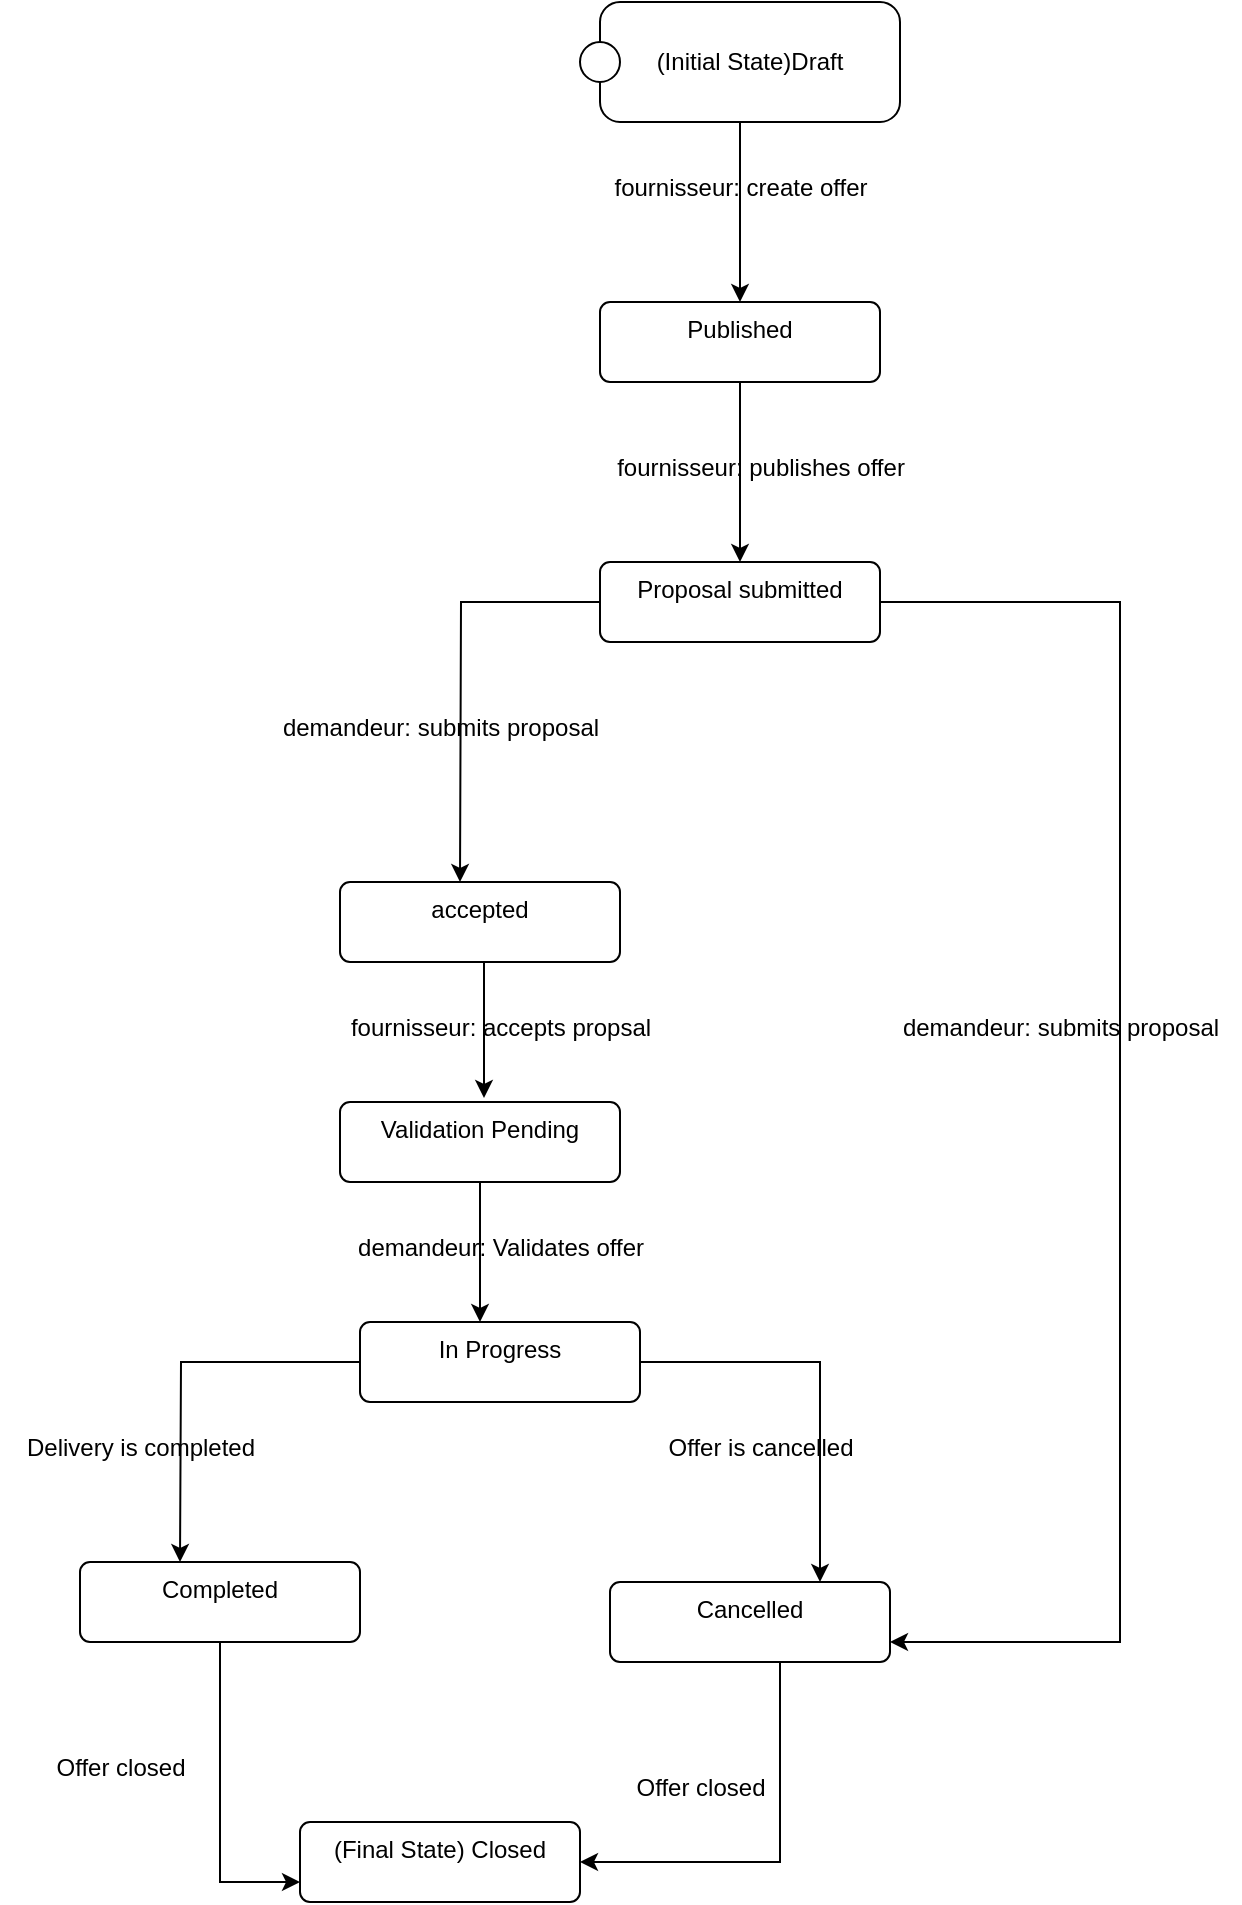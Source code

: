 <mxfile version="24.7.7">
  <diagram name="Page-1" id="YR7d85IQbNTgWjL0GW4P">
    <mxGraphModel dx="1845" dy="429" grid="1" gridSize="10" guides="1" tooltips="1" connect="1" arrows="1" fold="1" page="1" pageScale="1" pageWidth="827" pageHeight="1169" math="0" shadow="0">
      <root>
        <mxCell id="0" />
        <mxCell id="1" parent="0" />
        <mxCell id="AL1td9I8SfrqsA7aqYTp-14" style="edgeStyle=orthogonalEdgeStyle;rounded=0;orthogonalLoop=1;jettySize=auto;html=1;" edge="1" parent="1" source="AL1td9I8SfrqsA7aqYTp-4">
          <mxGeometry relative="1" as="geometry">
            <mxPoint x="-50" y="550" as="targetPoint" />
          </mxGeometry>
        </mxCell>
        <mxCell id="AL1td9I8SfrqsA7aqYTp-37" style="edgeStyle=orthogonalEdgeStyle;rounded=0;orthogonalLoop=1;jettySize=auto;html=1;entryX=1;entryY=0.75;entryDx=0;entryDy=0;" edge="1" parent="1" source="AL1td9I8SfrqsA7aqYTp-4" target="AL1td9I8SfrqsA7aqYTp-25">
          <mxGeometry relative="1" as="geometry">
            <Array as="points">
              <mxPoint x="280" y="410" />
              <mxPoint x="280" y="930" />
            </Array>
          </mxGeometry>
        </mxCell>
        <mxCell id="AL1td9I8SfrqsA7aqYTp-4" value="Proposal submitted" style="html=1;align=center;verticalAlign=top;rounded=1;absoluteArcSize=1;arcSize=10;dashed=0;whiteSpace=wrap;" vertex="1" parent="1">
          <mxGeometry x="20" y="390" width="140" height="40" as="geometry" />
        </mxCell>
        <mxCell id="AL1td9I8SfrqsA7aqYTp-10" style="edgeStyle=orthogonalEdgeStyle;rounded=0;orthogonalLoop=1;jettySize=auto;html=1;entryX=0.5;entryY=0;entryDx=0;entryDy=0;" edge="1" parent="1" source="AL1td9I8SfrqsA7aqYTp-5" target="AL1td9I8SfrqsA7aqYTp-9">
          <mxGeometry relative="1" as="geometry" />
        </mxCell>
        <mxCell id="AL1td9I8SfrqsA7aqYTp-5" value="(Initial State)Draft" style="shape=umlState;rounded=1;verticalAlign=middle;align=center;absoluteArcSize=1;arcSize=10;umlStateConnection=connPointRefEntry;boundedLbl=1;whiteSpace=wrap;html=1;" vertex="1" parent="1">
          <mxGeometry x="10" y="110" width="160" height="60" as="geometry" />
        </mxCell>
        <mxCell id="AL1td9I8SfrqsA7aqYTp-11" style="edgeStyle=orthogonalEdgeStyle;rounded=0;orthogonalLoop=1;jettySize=auto;html=1;entryX=0.5;entryY=0;entryDx=0;entryDy=0;" edge="1" parent="1" source="AL1td9I8SfrqsA7aqYTp-9" target="AL1td9I8SfrqsA7aqYTp-4">
          <mxGeometry relative="1" as="geometry" />
        </mxCell>
        <mxCell id="AL1td9I8SfrqsA7aqYTp-9" value="Published" style="html=1;align=center;verticalAlign=top;rounded=1;absoluteArcSize=1;arcSize=10;dashed=0;whiteSpace=wrap;" vertex="1" parent="1">
          <mxGeometry x="20" y="260" width="140" height="40" as="geometry" />
        </mxCell>
        <mxCell id="AL1td9I8SfrqsA7aqYTp-12" value="accepted" style="html=1;align=center;verticalAlign=top;rounded=1;absoluteArcSize=1;arcSize=10;dashed=0;whiteSpace=wrap;" vertex="1" parent="1">
          <mxGeometry x="-110" y="550" width="140" height="40" as="geometry" />
        </mxCell>
        <mxCell id="AL1td9I8SfrqsA7aqYTp-16" value="fournisseur: create offer" style="text;html=1;align=center;verticalAlign=middle;resizable=0;points=[];autosize=1;strokeColor=none;fillColor=none;" vertex="1" parent="1">
          <mxGeometry x="15" y="188" width="150" height="30" as="geometry" />
        </mxCell>
        <mxCell id="AL1td9I8SfrqsA7aqYTp-17" value="fournisseur: publishes offer" style="text;html=1;align=center;verticalAlign=middle;resizable=0;points=[];autosize=1;strokeColor=none;fillColor=none;" vertex="1" parent="1">
          <mxGeometry x="15" y="328" width="170" height="30" as="geometry" />
        </mxCell>
        <mxCell id="AL1td9I8SfrqsA7aqYTp-18" value="demandeur: submits proposal" style="text;html=1;align=center;verticalAlign=middle;resizable=0;points=[];autosize=1;strokeColor=none;fillColor=none;" vertex="1" parent="1">
          <mxGeometry x="-150" y="458" width="180" height="30" as="geometry" />
        </mxCell>
        <mxCell id="AL1td9I8SfrqsA7aqYTp-19" value="Validation Pending" style="html=1;align=center;verticalAlign=top;rounded=1;absoluteArcSize=1;arcSize=10;dashed=0;whiteSpace=wrap;" vertex="1" parent="1">
          <mxGeometry x="-110" y="660" width="140" height="40" as="geometry" />
        </mxCell>
        <mxCell id="AL1td9I8SfrqsA7aqYTp-27" style="edgeStyle=orthogonalEdgeStyle;rounded=0;orthogonalLoop=1;jettySize=auto;html=1;" edge="1" parent="1" source="AL1td9I8SfrqsA7aqYTp-20">
          <mxGeometry relative="1" as="geometry">
            <mxPoint x="-190" y="890" as="targetPoint" />
          </mxGeometry>
        </mxCell>
        <mxCell id="AL1td9I8SfrqsA7aqYTp-30" style="edgeStyle=orthogonalEdgeStyle;rounded=0;orthogonalLoop=1;jettySize=auto;html=1;entryX=0.75;entryY=0;entryDx=0;entryDy=0;" edge="1" parent="1" source="AL1td9I8SfrqsA7aqYTp-20" target="AL1td9I8SfrqsA7aqYTp-25">
          <mxGeometry relative="1" as="geometry">
            <Array as="points">
              <mxPoint x="130" y="790" />
            </Array>
          </mxGeometry>
        </mxCell>
        <mxCell id="AL1td9I8SfrqsA7aqYTp-20" value="In Progress" style="html=1;align=center;verticalAlign=top;rounded=1;absoluteArcSize=1;arcSize=10;dashed=0;whiteSpace=wrap;" vertex="1" parent="1">
          <mxGeometry x="-100" y="770" width="140" height="40" as="geometry" />
        </mxCell>
        <mxCell id="AL1td9I8SfrqsA7aqYTp-21" style="edgeStyle=orthogonalEdgeStyle;rounded=0;orthogonalLoop=1;jettySize=auto;html=1;" edge="1" parent="1" source="AL1td9I8SfrqsA7aqYTp-12">
          <mxGeometry relative="1" as="geometry">
            <mxPoint x="-38" y="658" as="targetPoint" />
            <Array as="points">
              <mxPoint x="-38" y="610" />
              <mxPoint x="-38" y="610" />
            </Array>
          </mxGeometry>
        </mxCell>
        <mxCell id="AL1td9I8SfrqsA7aqYTp-22" value="fournisseur: accepts propsal" style="text;html=1;align=center;verticalAlign=middle;resizable=0;points=[];autosize=1;strokeColor=none;fillColor=none;" vertex="1" parent="1">
          <mxGeometry x="-115" y="608" width="170" height="30" as="geometry" />
        </mxCell>
        <mxCell id="AL1td9I8SfrqsA7aqYTp-23" style="edgeStyle=orthogonalEdgeStyle;rounded=0;orthogonalLoop=1;jettySize=auto;html=1;" edge="1" parent="1" source="AL1td9I8SfrqsA7aqYTp-19">
          <mxGeometry relative="1" as="geometry">
            <mxPoint x="-40" y="770" as="targetPoint" />
          </mxGeometry>
        </mxCell>
        <mxCell id="AL1td9I8SfrqsA7aqYTp-24" value="demandeur: Validates offer" style="text;html=1;align=center;verticalAlign=middle;resizable=0;points=[];autosize=1;strokeColor=none;fillColor=none;" vertex="1" parent="1">
          <mxGeometry x="-115" y="718" width="170" height="30" as="geometry" />
        </mxCell>
        <mxCell id="AL1td9I8SfrqsA7aqYTp-32" style="edgeStyle=orthogonalEdgeStyle;rounded=0;orthogonalLoop=1;jettySize=auto;html=1;entryX=1;entryY=0.5;entryDx=0;entryDy=0;" edge="1" parent="1" source="AL1td9I8SfrqsA7aqYTp-25" target="AL1td9I8SfrqsA7aqYTp-31">
          <mxGeometry relative="1" as="geometry">
            <Array as="points">
              <mxPoint x="110" y="1040" />
            </Array>
          </mxGeometry>
        </mxCell>
        <mxCell id="AL1td9I8SfrqsA7aqYTp-25" value="Cancelled" style="html=1;align=center;verticalAlign=top;rounded=1;absoluteArcSize=1;arcSize=10;dashed=0;whiteSpace=wrap;" vertex="1" parent="1">
          <mxGeometry x="25" y="900" width="140" height="40" as="geometry" />
        </mxCell>
        <mxCell id="AL1td9I8SfrqsA7aqYTp-34" style="edgeStyle=orthogonalEdgeStyle;rounded=0;orthogonalLoop=1;jettySize=auto;html=1;entryX=0;entryY=0.75;entryDx=0;entryDy=0;" edge="1" parent="1" source="AL1td9I8SfrqsA7aqYTp-26" target="AL1td9I8SfrqsA7aqYTp-31">
          <mxGeometry relative="1" as="geometry" />
        </mxCell>
        <mxCell id="AL1td9I8SfrqsA7aqYTp-26" value="Completed" style="html=1;align=center;verticalAlign=top;rounded=1;absoluteArcSize=1;arcSize=10;dashed=0;whiteSpace=wrap;" vertex="1" parent="1">
          <mxGeometry x="-240" y="890" width="140" height="40" as="geometry" />
        </mxCell>
        <mxCell id="AL1td9I8SfrqsA7aqYTp-28" value="Delivery is completed" style="text;html=1;align=center;verticalAlign=middle;resizable=0;points=[];autosize=1;strokeColor=none;fillColor=none;" vertex="1" parent="1">
          <mxGeometry x="-280" y="818" width="140" height="30" as="geometry" />
        </mxCell>
        <mxCell id="AL1td9I8SfrqsA7aqYTp-31" value="(Final State) Closed" style="html=1;align=center;verticalAlign=top;rounded=1;absoluteArcSize=1;arcSize=10;dashed=0;whiteSpace=wrap;" vertex="1" parent="1">
          <mxGeometry x="-130" y="1020" width="140" height="40" as="geometry" />
        </mxCell>
        <mxCell id="AL1td9I8SfrqsA7aqYTp-33" value="Offer closed" style="text;html=1;align=center;verticalAlign=middle;resizable=0;points=[];autosize=1;strokeColor=none;fillColor=none;" vertex="1" parent="1">
          <mxGeometry x="25" y="988" width="90" height="30" as="geometry" />
        </mxCell>
        <mxCell id="AL1td9I8SfrqsA7aqYTp-35" value="Offer closed" style="text;html=1;align=center;verticalAlign=middle;resizable=0;points=[];autosize=1;strokeColor=none;fillColor=none;" vertex="1" parent="1">
          <mxGeometry x="-265" y="978" width="90" height="30" as="geometry" />
        </mxCell>
        <mxCell id="AL1td9I8SfrqsA7aqYTp-36" value="Offer is cancelled" style="text;html=1;align=center;verticalAlign=middle;resizable=0;points=[];autosize=1;strokeColor=none;fillColor=none;" vertex="1" parent="1">
          <mxGeometry x="40" y="818" width="120" height="30" as="geometry" />
        </mxCell>
        <mxCell id="AL1td9I8SfrqsA7aqYTp-38" value="demandeur: submits proposal" style="text;html=1;align=center;verticalAlign=middle;resizable=0;points=[];autosize=1;strokeColor=none;fillColor=none;" vertex="1" parent="1">
          <mxGeometry x="160" y="608" width="180" height="30" as="geometry" />
        </mxCell>
      </root>
    </mxGraphModel>
  </diagram>
</mxfile>
